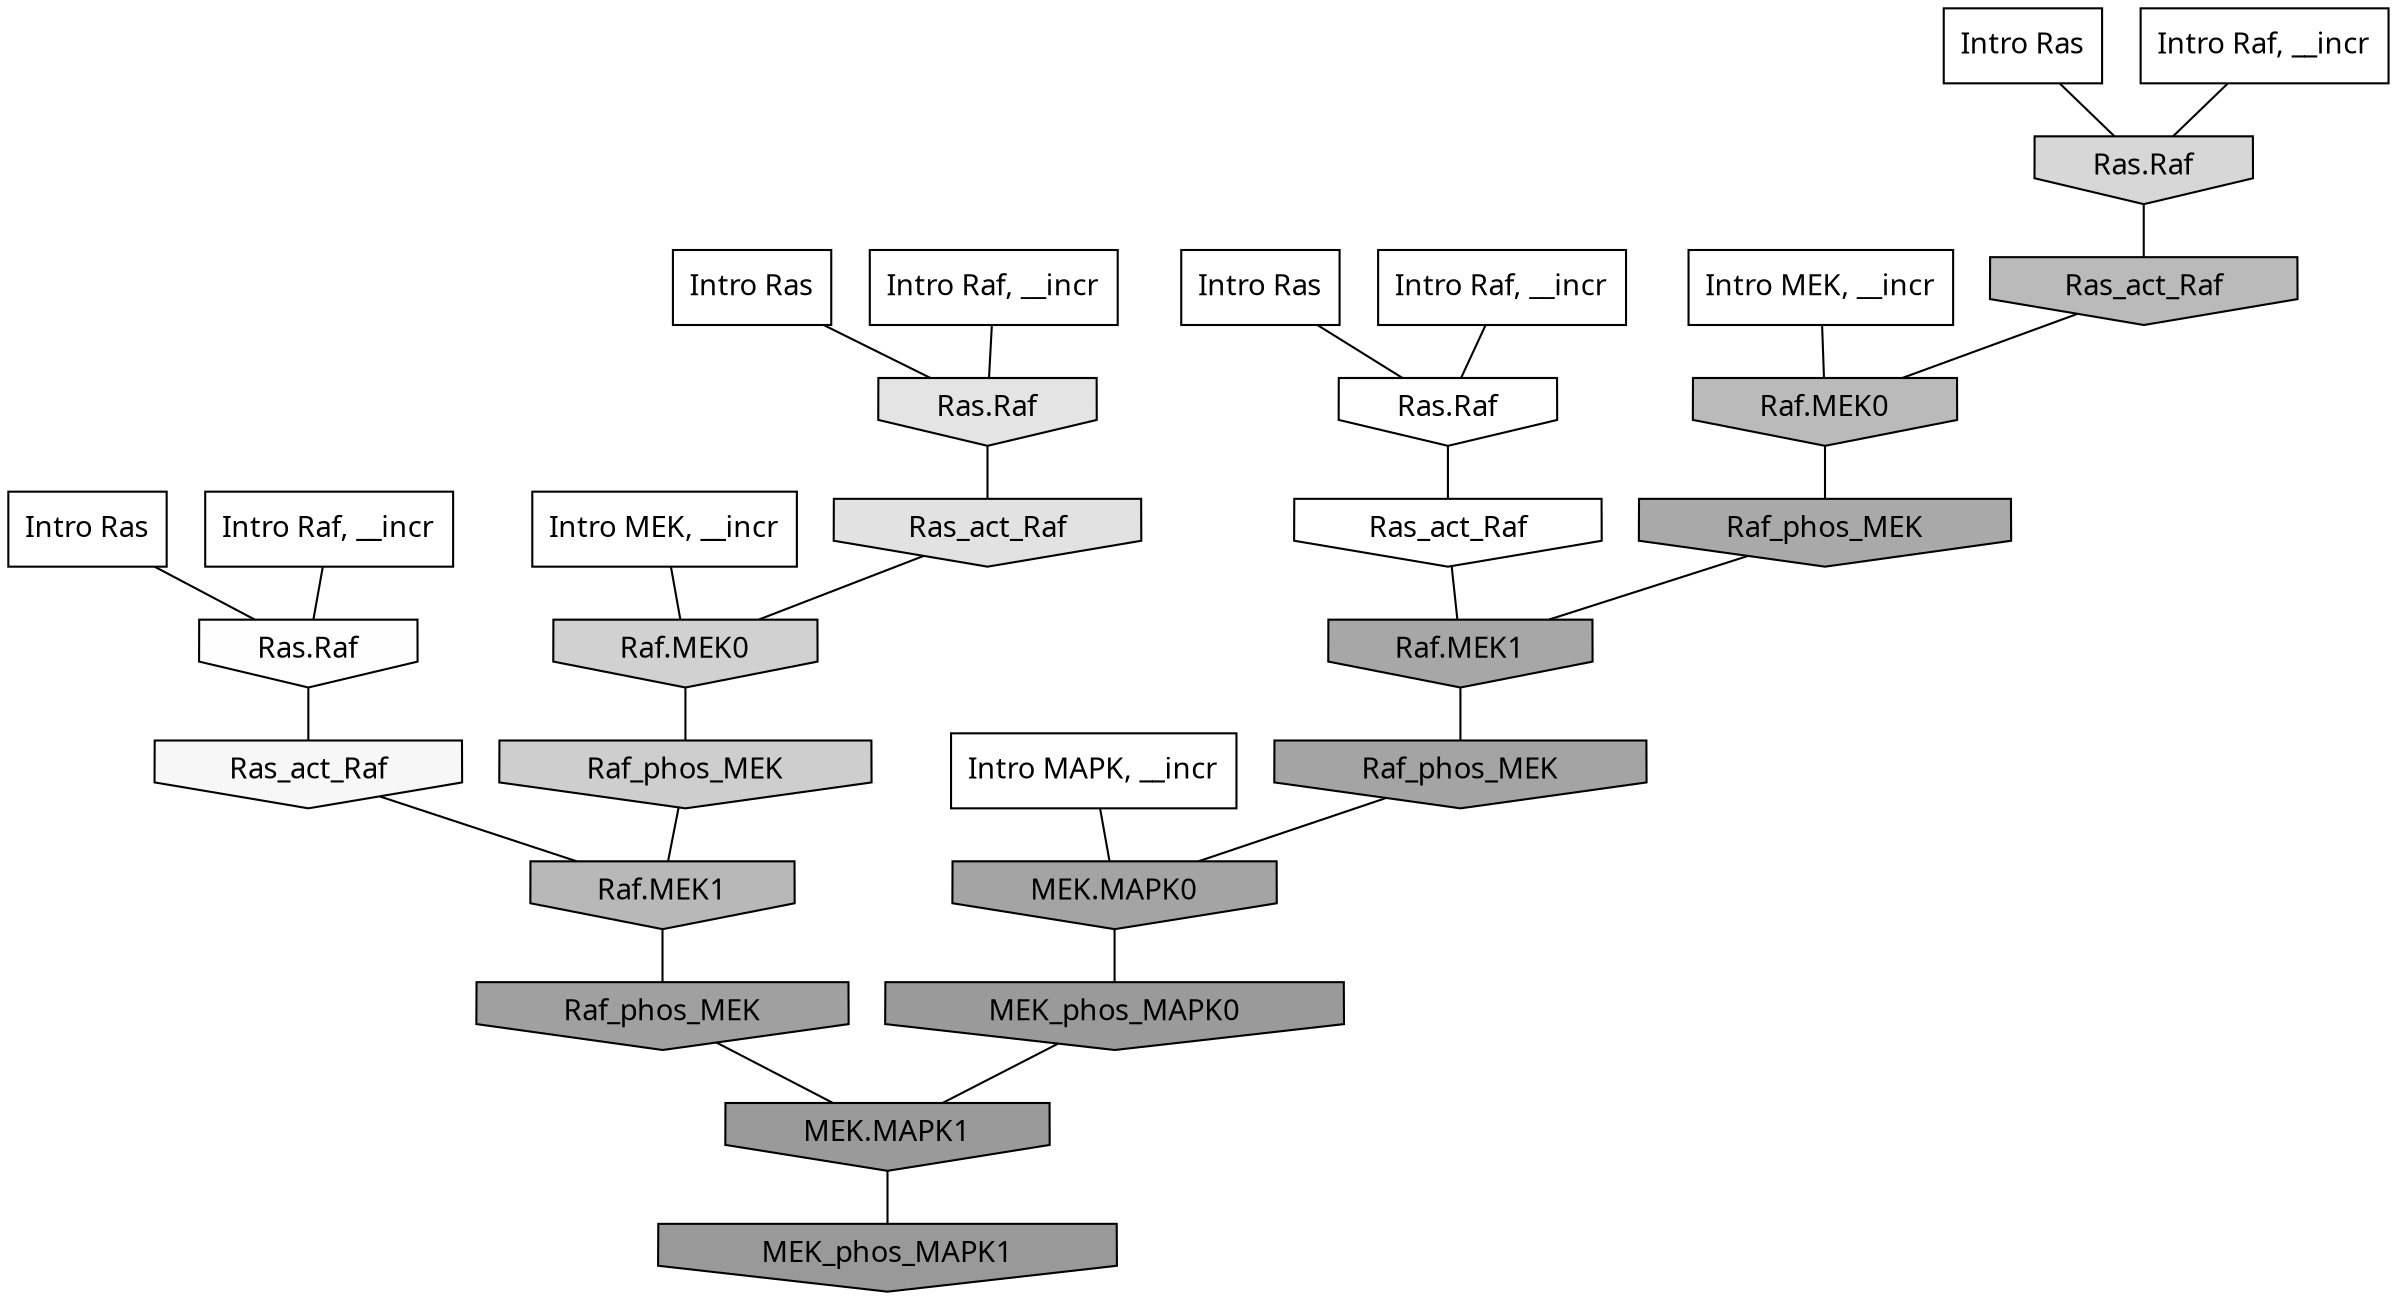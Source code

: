 digraph G{
  rankdir="TB";
  ranksep=0.30;
  node [fontname="CMU Serif"];
  edge [fontname="CMU Serif"];
  
  13 [label="Intro Ras", shape=rectangle, style=filled, fillcolor="0.000 0.000 1.000"]
  
  30 [label="Intro Ras", shape=rectangle, style=filled, fillcolor="0.000 0.000 1.000"]
  
  41 [label="Intro Ras", shape=rectangle, style=filled, fillcolor="0.000 0.000 1.000"]
  
  46 [label="Intro Ras", shape=rectangle, style=filled, fillcolor="0.000 0.000 1.000"]
  
  298 [label="Intro Raf, __incr", shape=rectangle, style=filled, fillcolor="0.000 0.000 1.000"]
  
  709 [label="Intro Raf, __incr", shape=rectangle, style=filled, fillcolor="0.000 0.000 1.000"]
  
  847 [label="Intro Raf, __incr", shape=rectangle, style=filled, fillcolor="0.000 0.000 1.000"]
  
  1018 [label="Intro Raf, __incr", shape=rectangle, style=filled, fillcolor="0.000 0.000 1.000"]
  
  1430 [label="Intro MEK, __incr", shape=rectangle, style=filled, fillcolor="0.000 0.000 1.000"]
  
  1763 [label="Intro MEK, __incr", shape=rectangle, style=filled, fillcolor="0.000 0.000 1.000"]
  
  2148 [label="Intro MAPK, __incr", shape=rectangle, style=filled, fillcolor="0.000 0.000 1.000"]
  
  3259 [label="Ras.Raf", shape=invhouse, style=filled, fillcolor="0.000 0.000 1.000"]
  
  3299 [label="Ras_act_Raf", shape=invhouse, style=filled, fillcolor="0.000 0.000 1.000"]
  
  3334 [label="Ras.Raf", shape=invhouse, style=filled, fillcolor="0.000 0.000 0.995"]
  
  3468 [label="Ras_act_Raf", shape=invhouse, style=filled, fillcolor="0.000 0.000 0.968"]
  
  4154 [label="Ras.Raf", shape=invhouse, style=filled, fillcolor="0.000 0.000 0.891"]
  
  4228 [label="Ras_act_Raf", shape=invhouse, style=filled, fillcolor="0.000 0.000 0.884"]
  
  4718 [label="Ras.Raf", shape=invhouse, style=filled, fillcolor="0.000 0.000 0.841"]
  
  5028 [label="Raf.MEK0", shape=invhouse, style=filled, fillcolor="0.000 0.000 0.818"]
  
  5188 [label="Raf_phos_MEK", shape=invhouse, style=filled, fillcolor="0.000 0.000 0.805"]
  
  6291 [label="Ras_act_Raf", shape=invhouse, style=filled, fillcolor="0.000 0.000 0.729"]
  
  6293 [label="Raf.MEK0", shape=invhouse, style=filled, fillcolor="0.000 0.000 0.729"]
  
  6455 [label="Raf.MEK1", shape=invhouse, style=filled, fillcolor="0.000 0.000 0.720"]
  
  7732 [label="Raf_phos_MEK", shape=invhouse, style=filled, fillcolor="0.000 0.000 0.664"]
  
  7974 [label="Raf.MEK1", shape=invhouse, style=filled, fillcolor="0.000 0.000 0.653"]
  
  8273 [label="Raf_phos_MEK", shape=invhouse, style=filled, fillcolor="0.000 0.000 0.643"]
  
  8276 [label="MEK.MAPK0", shape=invhouse, style=filled, fillcolor="0.000 0.000 0.643"]
  
  8681 [label="Raf_phos_MEK", shape=invhouse, style=filled, fillcolor="0.000 0.000 0.627"]
  
  9303 [label="MEK_phos_MAPK0", shape=invhouse, style=filled, fillcolor="0.000 0.000 0.604"]
  
  9349 [label="MEK.MAPK1", shape=invhouse, style=filled, fillcolor="0.000 0.000 0.603"]
  
  9447 [label="MEK_phos_MAPK1", shape=invhouse, style=filled, fillcolor="0.000 0.000 0.600"]
  
  
  9349 -> 9447 [dir=none, color="0.000 0.000 0.000"] 
  9303 -> 9349 [dir=none, color="0.000 0.000 0.000"] 
  8681 -> 9349 [dir=none, color="0.000 0.000 0.000"] 
  8276 -> 9303 [dir=none, color="0.000 0.000 0.000"] 
  8273 -> 8276 [dir=none, color="0.000 0.000 0.000"] 
  7974 -> 8273 [dir=none, color="0.000 0.000 0.000"] 
  7732 -> 7974 [dir=none, color="0.000 0.000 0.000"] 
  6455 -> 8681 [dir=none, color="0.000 0.000 0.000"] 
  6293 -> 7732 [dir=none, color="0.000 0.000 0.000"] 
  6291 -> 6293 [dir=none, color="0.000 0.000 0.000"] 
  5188 -> 6455 [dir=none, color="0.000 0.000 0.000"] 
  5028 -> 5188 [dir=none, color="0.000 0.000 0.000"] 
  4718 -> 6291 [dir=none, color="0.000 0.000 0.000"] 
  4228 -> 5028 [dir=none, color="0.000 0.000 0.000"] 
  4154 -> 4228 [dir=none, color="0.000 0.000 0.000"] 
  3468 -> 6455 [dir=none, color="0.000 0.000 0.000"] 
  3334 -> 3468 [dir=none, color="0.000 0.000 0.000"] 
  3299 -> 7974 [dir=none, color="0.000 0.000 0.000"] 
  3259 -> 3299 [dir=none, color="0.000 0.000 0.000"] 
  2148 -> 8276 [dir=none, color="0.000 0.000 0.000"] 
  1763 -> 5028 [dir=none, color="0.000 0.000 0.000"] 
  1430 -> 6293 [dir=none, color="0.000 0.000 0.000"] 
  1018 -> 3259 [dir=none, color="0.000 0.000 0.000"] 
  847 -> 4718 [dir=none, color="0.000 0.000 0.000"] 
  709 -> 4154 [dir=none, color="0.000 0.000 0.000"] 
  298 -> 3334 [dir=none, color="0.000 0.000 0.000"] 
  46 -> 4718 [dir=none, color="0.000 0.000 0.000"] 
  41 -> 3259 [dir=none, color="0.000 0.000 0.000"] 
  30 -> 4154 [dir=none, color="0.000 0.000 0.000"] 
  13 -> 3334 [dir=none, color="0.000 0.000 0.000"] 
  
  }
